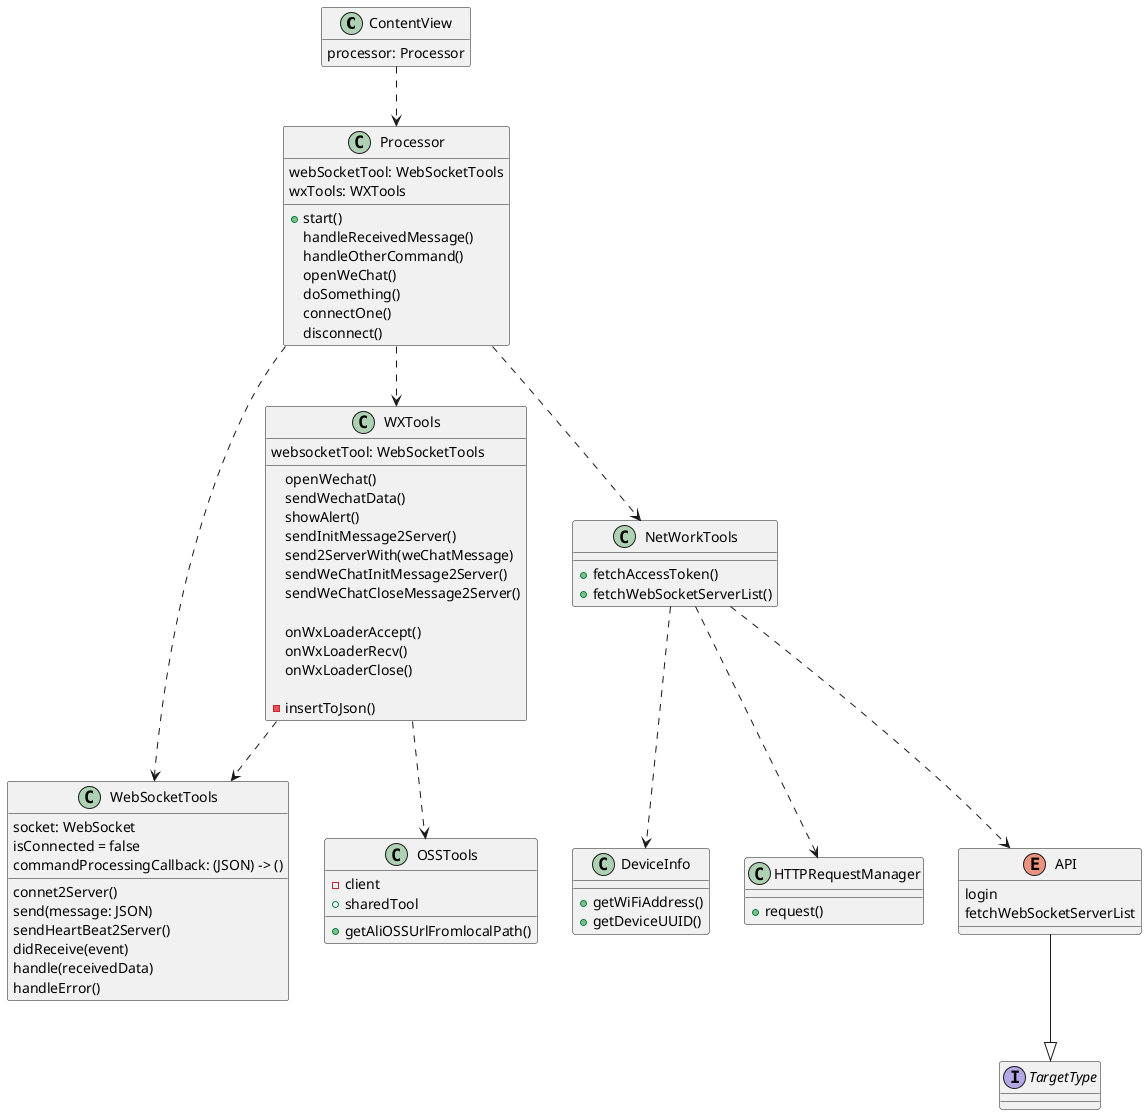 @startuml
class ContentView {
  processor: Processor
}
hide ContentView methods

class Processor {
  webSocketTool: WebSocketTools
  wxTools: WXTools

  +start()
  handleReceivedMessage()
  handleOtherCommand()
  openWeChat()
  doSomething()
  connectOne()
  disconnect()
}

class WebSocketTools {
  socket: WebSocket
  isConnected = false
  {field} commandProcessingCallback: (JSON) -> ()

  connet2Server()
  send(message: JSON)
  sendHeartBeat2Server()
  didReceive(event)
  handle(receivedData)
  handleError()
}

class WXTools {
  websocketTool: WebSocketTools
  
  openWechat()
  sendWechatData()
  showAlert()
  sendInitMessage2Server()
  send2ServerWith(weChatMessage)
  sendWeChatInitMessage2Server()
  sendWeChatCloseMessage2Server()
  
  onWxLoaderAccept()
  onWxLoaderRecv()
  onWxLoaderClose()
  
  -insertToJson()
}

class OSSTools {
  -client
  +sharedTool
  
  +getAliOSSUrlFromlocalPath()
}

class NetWorkTools {
  +fetchAccessToken()
  +fetchWebSocketServerList()
}

class DeviceInfo {
  +getWiFiAddress()
  +getDeviceUUID()
}

class HTTPRequestManager {
  +request()
}

enum API {
  login
  fetchWebSocketServerList
}

Interface TargetType

ContentView ..> Processor
Processor ..> WebSocketTools
Processor ..> WXTools
Processor ..> NetWorkTools
NetWorkTools ..> API
NetWorkTools ..> DeviceInfo
NetWorkTools ..> HTTPRequestManager
API --|> TargetType
WXTools ..> WebSocketTools
WXTools ..> OSSTools
@enduml